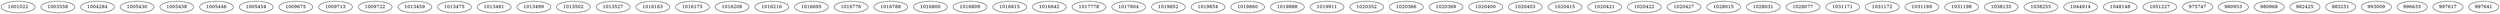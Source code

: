 graph G { "1001022"[x=404.90222930908203,y=-395.0642395019531]; "1003558"[x=386.1702346801758,y=-289.34961318969727]; "1004284"[x=490.052490234375,y=-378.2726287841797]; "1005430"[x=339.4157028198242,y=-321.2971878051758]; "1005438"[x=-236.71428680419922,y=238.63203048706055]; "1005446"[x=7.807697057723999,y=413.6444854736328]; "1005454"[x=-80.87160110473633,y=484.2769241333008]; "1009675"[x=-211.45137786865234,y=338.2906723022461]; "1009713"[x=-42.51868724822998,y=392.4400329589844]; "1009722"[x=532.0810699462891,y=-303.3474922180176]; "1013459"[x=-141.91561698913574,y=51.804609298706055]; "1013475"[x=-74.20858860015869,y=428.85231018066406]; "1013481"[x=-245.44519424438477,y=99.91208076477051]; "1013499"[x=-331.1766052246094,y=144.0893268585205]; "1013502"[x=-146.67007446289062,y=400.7406234741211]; "1013527"[x=-180.31652450561523,y=448.4587860107422]; "1016163"[x=-29.324774742126465,y=306.86206817626953]; "1016175"[x=-98.92698287963867,y=387.7191925048828]; "1016208"[x=-153.17952156066895,y=303.8243293762207]; "1016216"[x=-114.02993202209473,y=342.68245697021484]; "1016695"[x=245.82406997680664,y=-271.47186279296875]; "1016776"[x=-161.45986557006836,y=355.2347946166992]; "1016788"[x=-114.49745178222656,y=240.8711051940918]; "1016800"[x=-285.21902084350586,y=127.36700057983398]; "1016809"[x=-97.05911636352539,y=156.162691116333]; "1016815"[x=-362.77015686035156,y=53.51095199584961]; "1016842"[x=-100.51285743713379,y=2.538934350013733]; "1017778"[x=482.13470458984375,y=-272.6841926574707]; "1017804"[x=-276.3354301452637,y=61.280412673950195]; "1019852"[x=-140.7654571533203,y=491.5526580810547]; "1019854"[x=-364.0391540527344,y=104.78748321533203]; "1019860"[x=-271.5456199645996,y=7.6496195793151855]; "1019888"[x=-1.2443098425865173,y=353.99391174316406]; "1019911"[x=126.47443771362305,y=-259.5265197753906]; "1020352"[x=-132.23998069763184,y=122.12847709655762]; "1020366"[x=-89.46234703063965,y=109.36622619628906]; "1020369"[x=-203.3243751525879,y=399.04869079589844]; "1020400"[x=197.64101028442383,y=-208.24256896972656]; "1020403"[x=-89.60446357727051,y=297.0391082763672]; "1020415"[x=-110.92784881591797,y=-37.984209060668945]; "1020421"[x=-121.56413078308105,y=441.3504409790039]; "1020422"[x=155.83063125610352,y=-174.26153182983398]; "1020427"[x=109.87299919128418,y=-206.90227508544922]; "1028015"[x=-58.36983680725098,y=232.8766632080078]; "1028031"[x=153.086519241333,y=-220.3221321105957]; "1028077"[x=-319.6150207519531,y=29.743170738220215]; "1031171"[x=-63.77350330352783,y=348.5664367675781]; "1031172"[x=176.75920486450195,y=-259.20604705810547]; "1031189"[x=-315.7216453552246,y=85.31786918640137]; "1031198"[x=-29.374735355377197,y=457.88536071777344]; "1038135"[x=364.8418426513672,y=-433.0868911743164]; "1038255"[x=453.1890869140625,y=-410.71704864501953]; "1044914"[x=478.85223388671875,y=-457.8997039794922]; "1048148"[x=437.18414306640625,y=-310.44565200805664]; "1051227"[x=395.57472229003906,y=-343.62735748291016]; "975747"[x=-197.46952056884766,y=226.51971817016602]; "980953"[x=428.59886169433594,y=-254.0953826904297]; "980968"[x=351.5794372558594,y=-377.6042175292969]; "982425"[x=541.4244079589844,y=-361.4474868774414]; "983251"[x=419.1621780395508,y=-453.8164520263672]; "993009"[x=484.80316162109375,y=-328.89198303222656]; "996633"[x=442.6791763305664,y=-360.2306365966797]; "997617"[x=-219.77588653564453,y=38.606669902801514]; "997641"[x=523.092155456543,y=-419.8249816894531]; }
